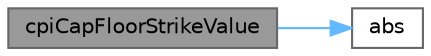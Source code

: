digraph "cpiCapFloorStrikeValue"
{
 // INTERACTIVE_SVG=YES
 // LATEX_PDF_SIZE
  bgcolor="transparent";
  edge [fontname=Helvetica,fontsize=10,labelfontname=Helvetica,labelfontsize=10];
  node [fontname=Helvetica,fontsize=10,shape=box,height=0.2,width=0.4];
  rankdir="LR";
  Node1 [label="cpiCapFloorStrikeValue",height=0.2,width=0.4,color="gray40", fillcolor="grey60", style="filled", fontcolor="black",tooltip="Return a cpi cap/floor strike value, the input strike can be of type absolute or atm forward."];
  Node1 -> Node2 [color="steelblue1",style="solid"];
  Node2 [label="abs",height=0.2,width=0.4,color="grey40", fillcolor="white", style="filled",URL="C:/dev/ORE/documentation/QuantExt/doc/quantext.tag$namespace_quant_ext.html#a9af2048ec25ea1962eda9a08b70acbc3",tooltip=" "];
}

